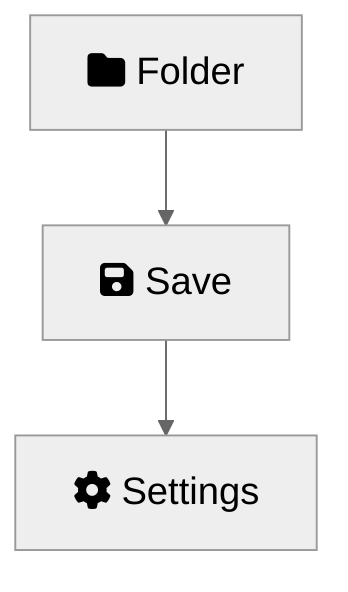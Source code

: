 %%{ init: {'theme': 'neutral' , "themeVariables": { "fontSize": "20px"}}}%%
graph TD;
    A["<i class='fas fa-folder'></i> Folder"] --> B["<i class='fas fa-save'></i> Save"]
    B --> C["<i class='fas fa-cog'></i> Settings"]